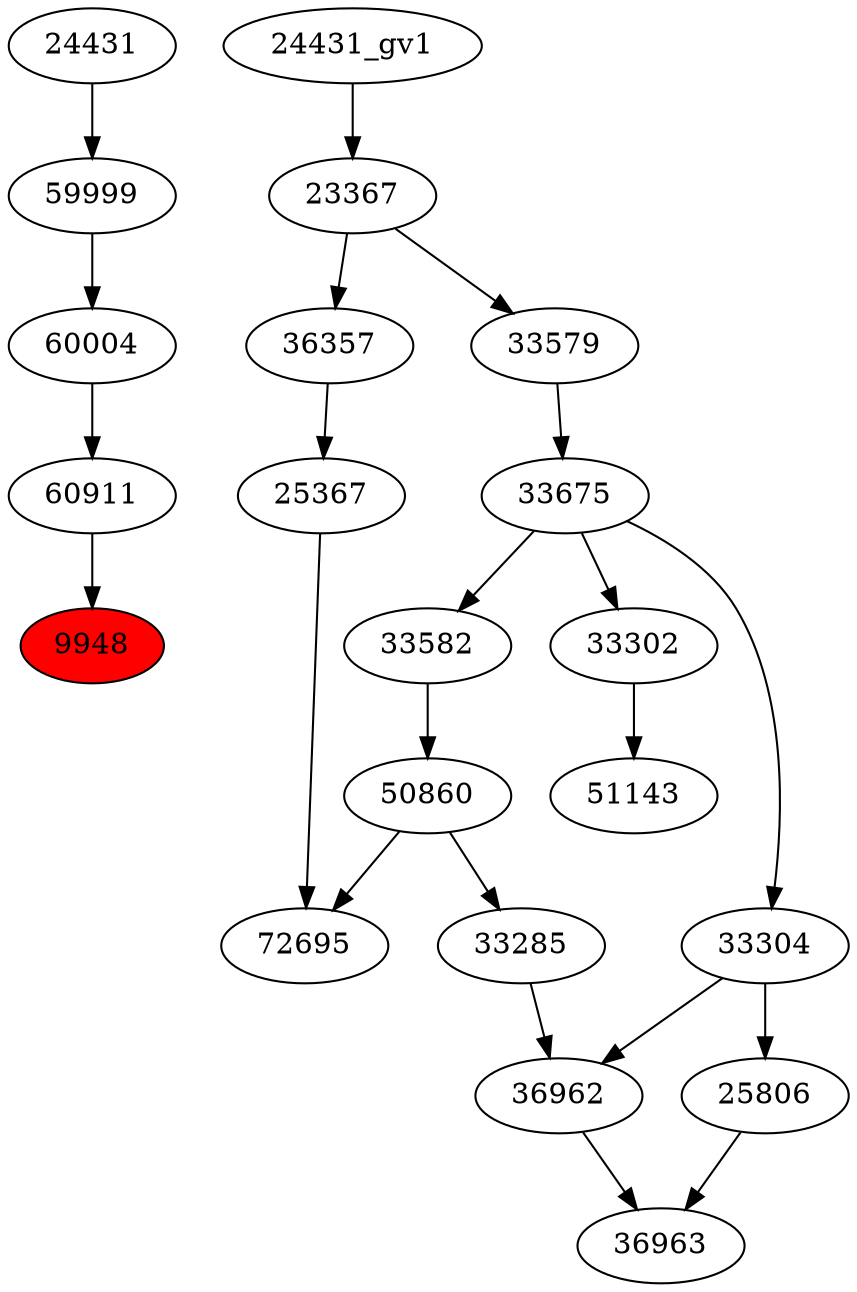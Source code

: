 strict digraph root {
	node [label="\N"];
	{
		node [fillcolor="",
			label="\N",
			style=""
		];
		9948		 [fillcolor=red,
			label=9948,
			style=filled];
		60911		 [label=60911];
		60911 -> 9948;
		60004		 [label=60004];
		60004 -> 60911;
		59999		 [label=59999];
		59999 -> 60004;
		24431		 [label=24431];
		24431 -> 59999;
	}
	{
		node [label="\N"];
		36963		 [label=36963];
		36962		 [label=36962];
		36962 -> 36963;
		25806		 [label=25806];
		25806 -> 36963;
		50860		 [label=50860];
		33285		 [label=33285];
		50860 -> 33285;
		72695		 [label=72695];
		50860 -> 72695;
		33582		 [label=33582];
		33582 -> 50860;
		33285 -> 36962;
		51143		 [label=51143];
		33302		 [label=33302];
		33302 -> 51143;
		25367		 [label=25367];
		25367 -> 72695;
		33304		 [label=33304];
		33304 -> 36962;
		33304 -> 25806;
		33675		 [label=33675];
		33675 -> 33582;
		33675 -> 33302;
		33675 -> 33304;
		36357		 [label=36357];
		36357 -> 25367;
		33579		 [label=33579];
		33579 -> 33675;
		23367		 [label=23367];
		23367 -> 36357;
		23367 -> 33579;
		"24431_gv1" -> 23367;
	}
}
